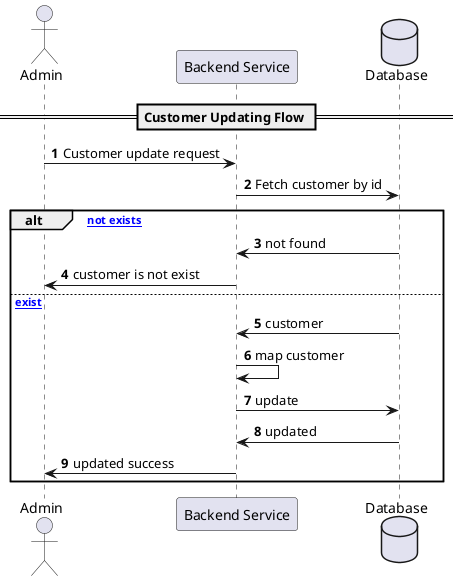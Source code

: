 @startuml
autonumber

actor Admin as "Admin"
participant Backend as "Backend Service"
database DB as "Database"

== Customer Updating Flow ==
Admin -> Backend: Customer update request
Backend -> DB: Fetch customer by id
alt [customer not exists]
    DB -> Backend: not found
    Backend -> Admin: customer is not exist
else [customer exist]
    DB -> Backend: customer
    Backend -> Backend: map customer
    Backend -> DB: update
    DB -> Backend: updated
    Backend -> Admin: updated success
end
@enduml

